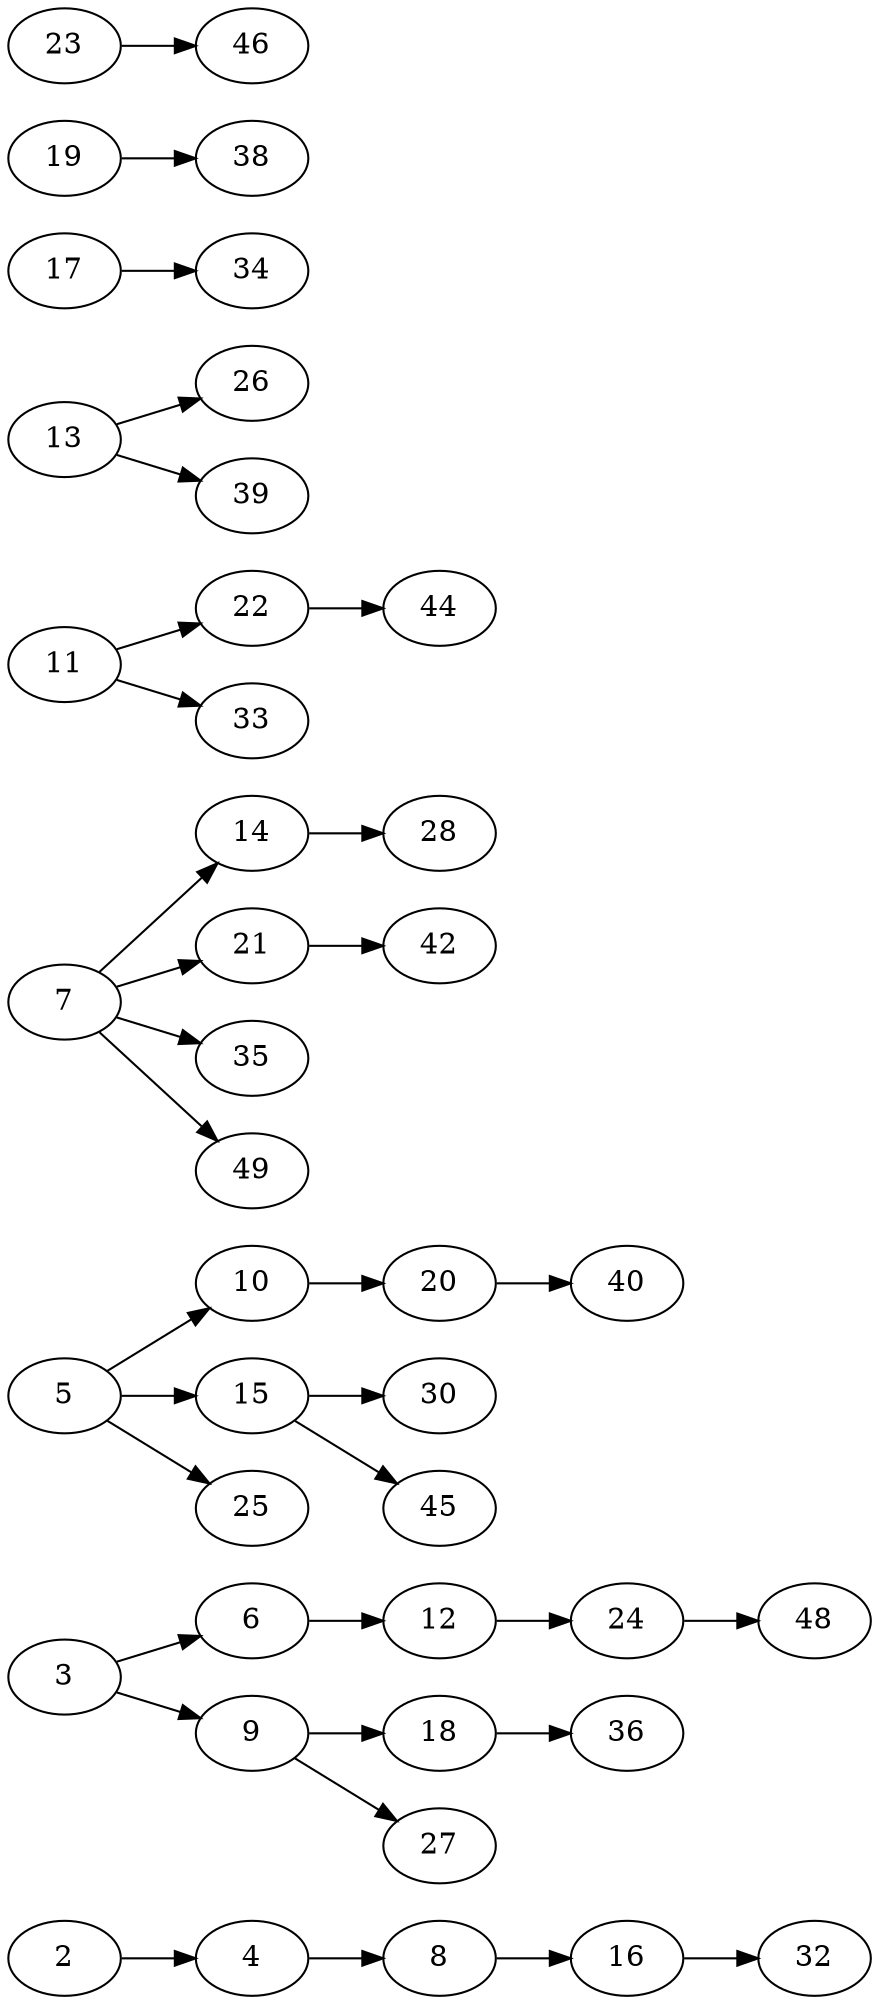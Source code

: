 digraph mygraph{rankdir="LR";2->4;3->6;4->8;3->9;5->10;6->12;7->14;5->15;8->16;9->18;10->20;7->21;11->22;12->24;5->25;13->26;9->27;14->28;15->30;16->32;11->33;17->34;7->35;18->36;19->38;13->39;20->40;21->42;22->44;15->45;23->46;24->48;7->49;}